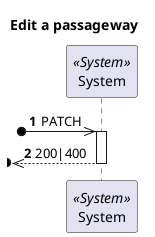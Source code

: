 @startuml
'https://plantuml.com/sequence-diagram

autonumber
skinparam packageStyle rect

title Edit a passageway

participant "System" as Sys <<System>>

?o->> Sys : PATCH

activate Sys
?o<<-- Sys : 200|400
deactivate Sys


@enduml
